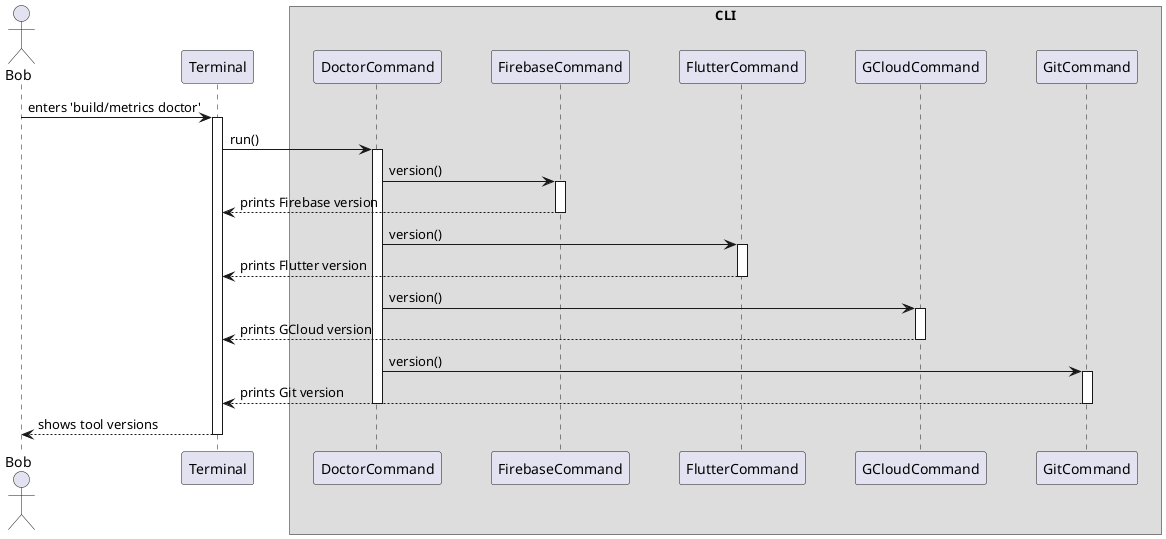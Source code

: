 @startuml doctor_sequence
skinparam ParticipantPadding 20
skinparam BoxPadding 10

actor Bob

participant Terminal

box CLI
participant DoctorCommand
participant FirebaseCommand
participant FlutterCommand
participant GCloudCommand
participant GitCommand
endbox

Bob -> Terminal : enters 'build/metrics doctor'

activate Terminal
Terminal -> DoctorCommand : run()

activate DoctorCommand

DoctorCommand -> FirebaseCommand : version()
activate FirebaseCommand
FirebaseCommand --> Terminal : prints Firebase version
deactivate FirebaseCommand

DoctorCommand -> FlutterCommand : version()
activate FlutterCommand
FlutterCommand --> Terminal : prints Flutter version
deactivate FlutterCommand

DoctorCommand -> GCloudCommand : version()
activate GCloudCommand
GCloudCommand --> Terminal : prints GCloud version
deactivate GCloudCommand

DoctorCommand -> GitCommand : version()
activate GitCommand
GitCommand --> Terminal : prints Git version
deactivate GitCommand

deactivate DoctorCommand

Terminal --> Bob : shows tool versions
deactivate Terminal
@enduml
